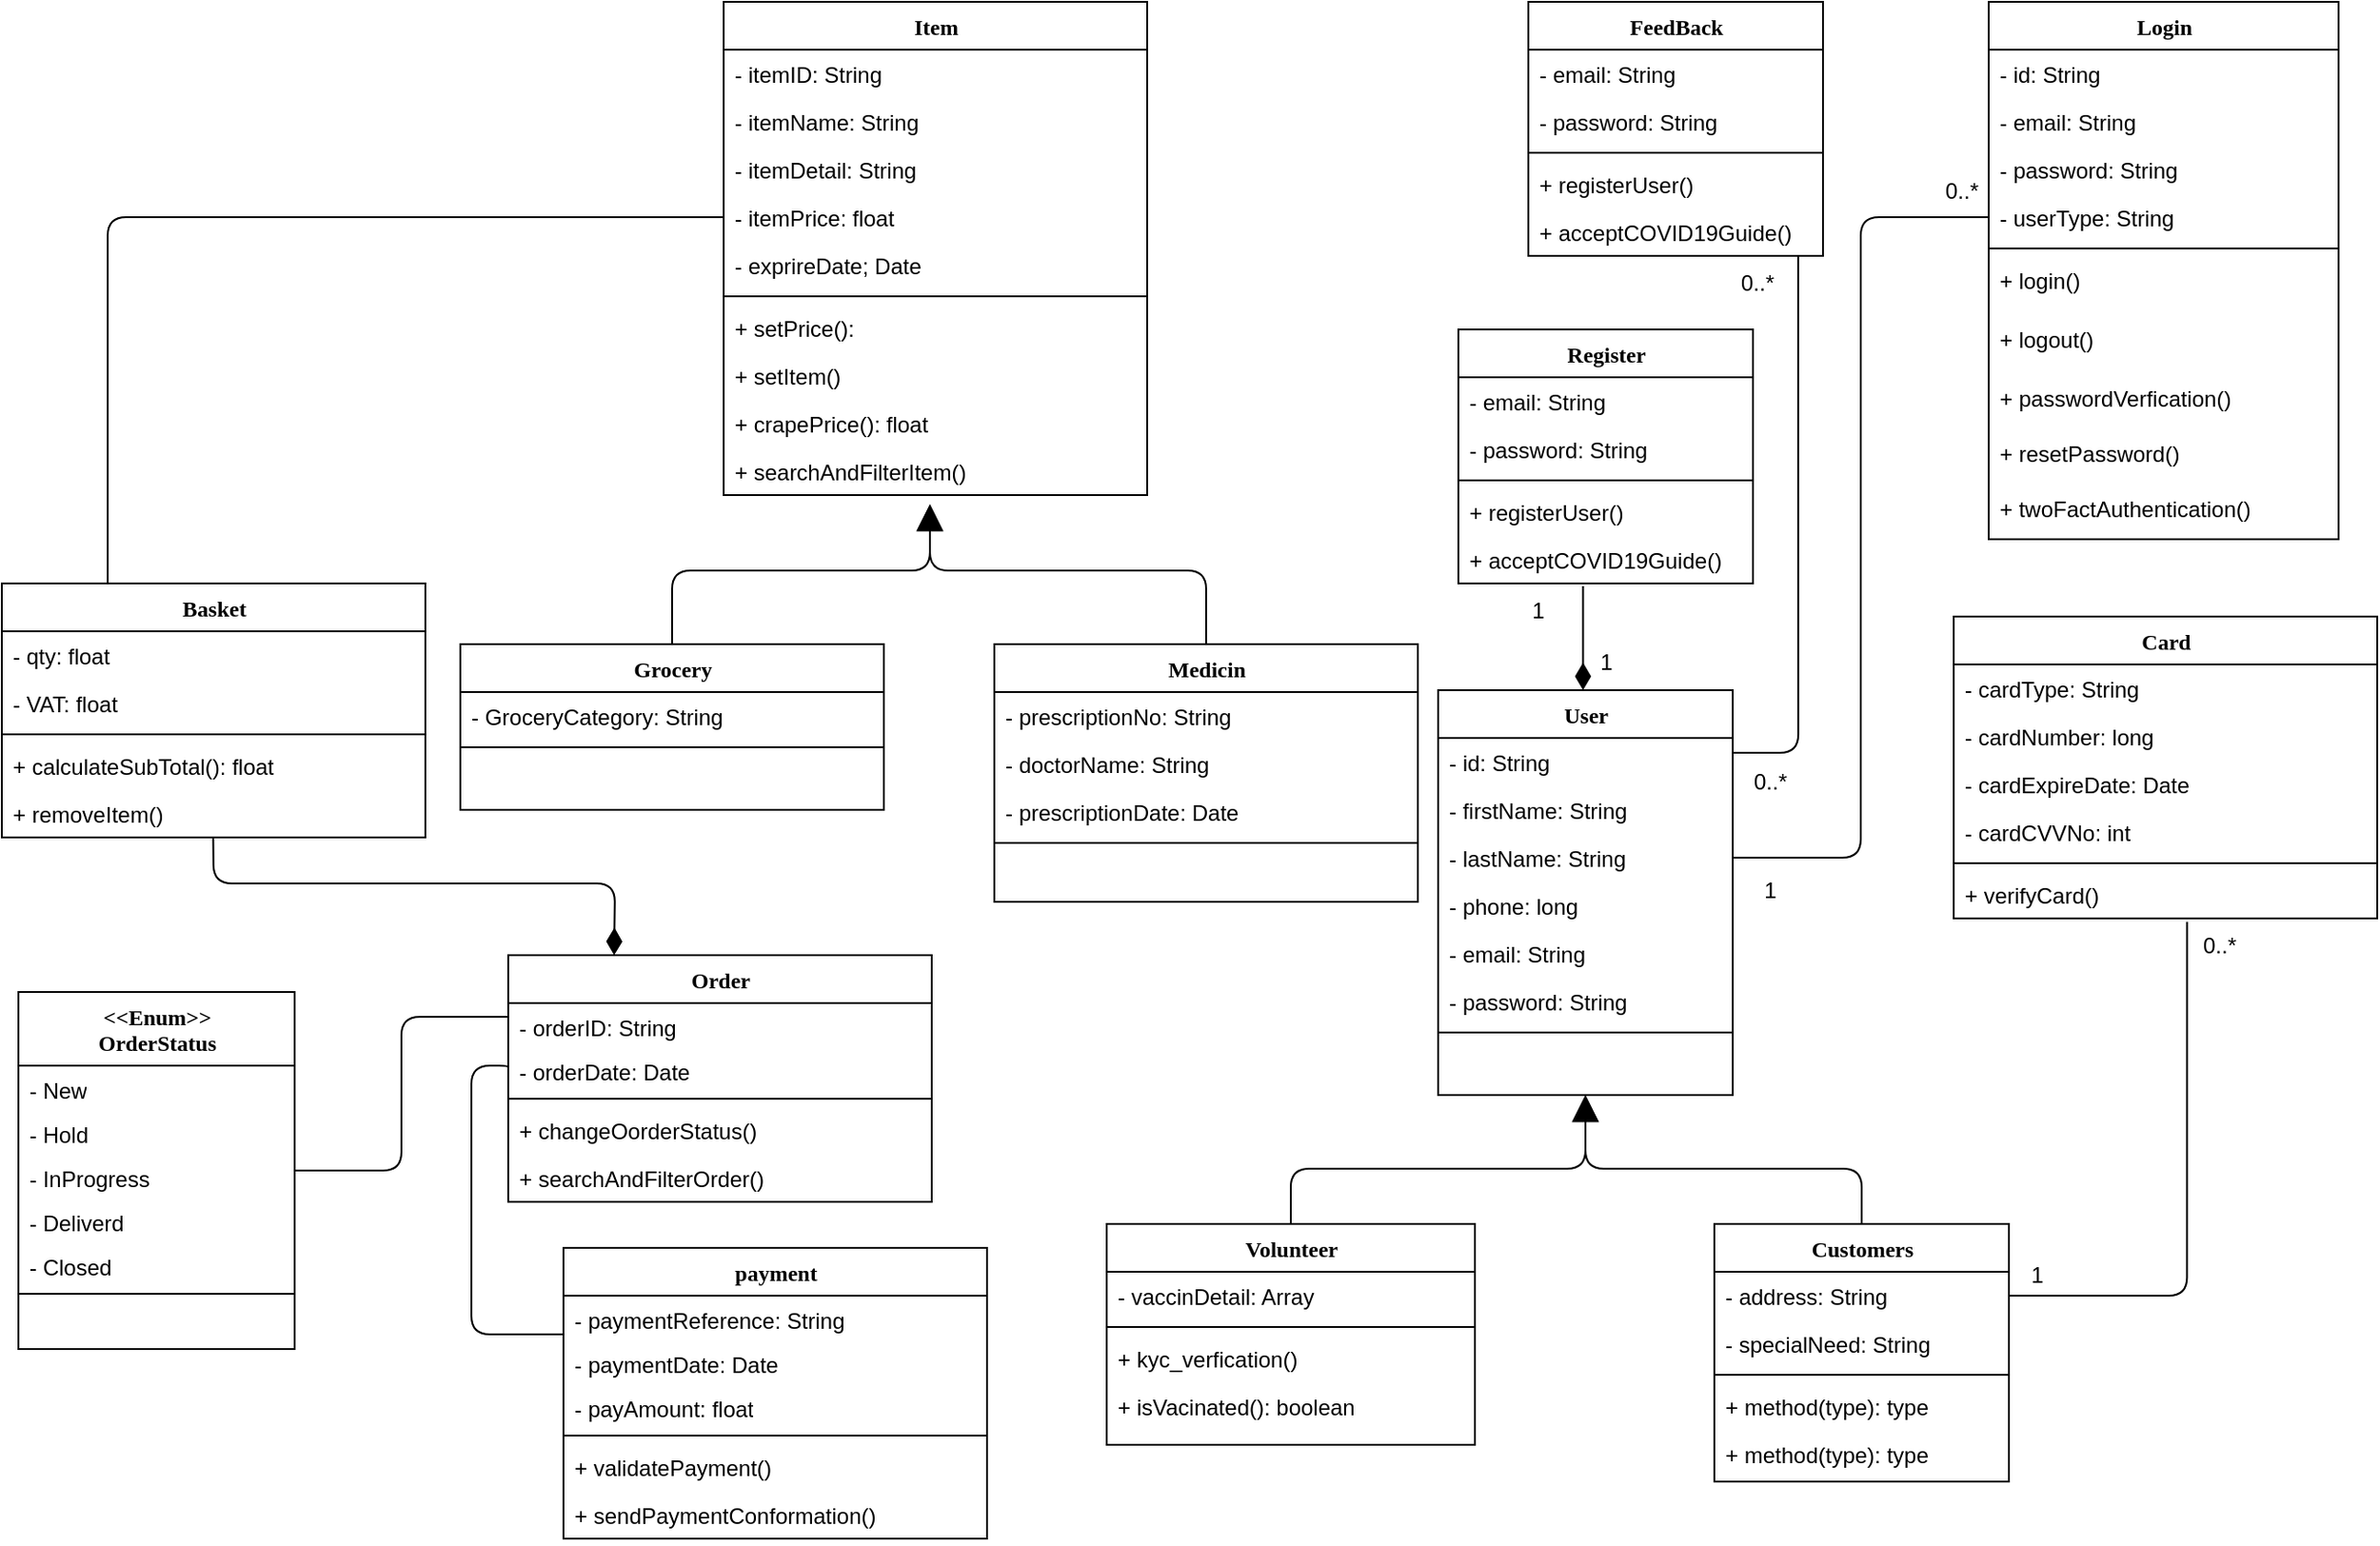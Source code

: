 <mxfile version="24.9.1">
  <diagram name="Page-1" id="9f46799a-70d6-7492-0946-bef42562c5a5">
    <mxGraphModel dx="2678" dy="1065" grid="1" gridSize="10" guides="1" tooltips="1" connect="1" arrows="1" fold="1" page="1" pageScale="1" pageWidth="1100" pageHeight="850" background="none" math="0" shadow="0">
      <root>
        <mxCell id="0" />
        <mxCell id="1" parent="0" />
        <mxCell id="78961159f06e98e8-17" value="User" style="swimlane;html=1;fontStyle=1;align=center;verticalAlign=top;childLayout=stackLayout;horizontal=1;startSize=26;horizontalStack=0;resizeParent=1;resizeLast=0;collapsible=1;marginBottom=0;swimlaneFillColor=#ffffff;rounded=0;shadow=0;comic=0;labelBackgroundColor=none;strokeWidth=1;fillColor=none;fontFamily=Verdana;fontSize=12" parent="1" vertex="1">
          <mxGeometry x="581" y="386" width="160" height="220" as="geometry" />
        </mxCell>
        <mxCell id="78961159f06e98e8-21" value="- id: String" style="text;html=1;strokeColor=none;fillColor=none;align=left;verticalAlign=top;spacingLeft=4;spacingRight=4;whiteSpace=wrap;overflow=hidden;rotatable=0;points=[[0,0.5],[1,0.5]];portConstraint=eastwest;" parent="78961159f06e98e8-17" vertex="1">
          <mxGeometry y="26" width="160" height="26" as="geometry" />
        </mxCell>
        <mxCell id="78961159f06e98e8-23" value="- firstName: String" style="text;html=1;strokeColor=none;fillColor=none;align=left;verticalAlign=top;spacingLeft=4;spacingRight=4;whiteSpace=wrap;overflow=hidden;rotatable=0;points=[[0,0.5],[1,0.5]];portConstraint=eastwest;" parent="78961159f06e98e8-17" vertex="1">
          <mxGeometry y="52" width="160" height="26" as="geometry" />
        </mxCell>
        <mxCell id="gGxyU_GCamSE00vOymww-48" value="- lastName: String" style="text;html=1;strokeColor=none;fillColor=none;align=left;verticalAlign=top;spacingLeft=4;spacingRight=4;whiteSpace=wrap;overflow=hidden;rotatable=0;points=[[0,0.5],[1,0.5]];portConstraint=eastwest;" parent="78961159f06e98e8-17" vertex="1">
          <mxGeometry y="78" width="160" height="26" as="geometry" />
        </mxCell>
        <mxCell id="78961159f06e98e8-25" value="- phone: long" style="text;html=1;strokeColor=none;fillColor=none;align=left;verticalAlign=top;spacingLeft=4;spacingRight=4;whiteSpace=wrap;overflow=hidden;rotatable=0;points=[[0,0.5],[1,0.5]];portConstraint=eastwest;" parent="78961159f06e98e8-17" vertex="1">
          <mxGeometry y="104" width="160" height="26" as="geometry" />
        </mxCell>
        <mxCell id="gGxyU_GCamSE00vOymww-49" value="- email: String" style="text;html=1;strokeColor=none;fillColor=none;align=left;verticalAlign=top;spacingLeft=4;spacingRight=4;whiteSpace=wrap;overflow=hidden;rotatable=0;points=[[0,0.5],[1,0.5]];portConstraint=eastwest;" parent="78961159f06e98e8-17" vertex="1">
          <mxGeometry y="130" width="160" height="26" as="geometry" />
        </mxCell>
        <mxCell id="gGxyU_GCamSE00vOymww-51" value="- password: String" style="text;html=1;strokeColor=none;fillColor=none;align=left;verticalAlign=top;spacingLeft=4;spacingRight=4;whiteSpace=wrap;overflow=hidden;rotatable=0;points=[[0,0.5],[1,0.5]];portConstraint=eastwest;" parent="78961159f06e98e8-17" vertex="1">
          <mxGeometry y="156" width="160" height="26" as="geometry" />
        </mxCell>
        <mxCell id="78961159f06e98e8-19" value="" style="line;html=1;strokeWidth=1;fillColor=none;align=left;verticalAlign=middle;spacingTop=-1;spacingLeft=3;spacingRight=3;rotatable=0;labelPosition=right;points=[];portConstraint=eastwest;" parent="78961159f06e98e8-17" vertex="1">
          <mxGeometry y="182" width="160" height="8" as="geometry" />
        </mxCell>
        <mxCell id="gGxyU_GCamSE00vOymww-30" style="edgeStyle=orthogonalEdgeStyle;rounded=1;orthogonalLoop=1;jettySize=auto;html=1;entryX=0.5;entryY=1;entryDx=0;entryDy=0;endSize=12;startSize=12;endArrow=block;endFill=1;curved=0;" parent="1" source="gGxyU_GCamSE00vOymww-1" target="78961159f06e98e8-17" edge="1">
          <mxGeometry relative="1" as="geometry" />
        </mxCell>
        <mxCell id="gGxyU_GCamSE00vOymww-1" value="Customers" style="swimlane;html=1;fontStyle=1;align=center;verticalAlign=top;childLayout=stackLayout;horizontal=1;startSize=26;horizontalStack=0;resizeParent=1;resizeLast=0;collapsible=1;marginBottom=0;swimlaneFillColor=#ffffff;rounded=0;shadow=0;comic=0;labelBackgroundColor=none;strokeWidth=1;fillColor=none;fontFamily=Verdana;fontSize=12" parent="1" vertex="1">
          <mxGeometry x="731" y="676" width="160" height="140" as="geometry" />
        </mxCell>
        <mxCell id="gGxyU_GCamSE00vOymww-2" value="- address: String" style="text;html=1;strokeColor=none;fillColor=none;align=left;verticalAlign=top;spacingLeft=4;spacingRight=4;whiteSpace=wrap;overflow=hidden;rotatable=0;points=[[0,0.5],[1,0.5]];portConstraint=eastwest;" parent="gGxyU_GCamSE00vOymww-1" vertex="1">
          <mxGeometry y="26" width="160" height="26" as="geometry" />
        </mxCell>
        <mxCell id="gGxyU_GCamSE00vOymww-3" value="- specialNeed: String" style="text;html=1;strokeColor=none;fillColor=none;align=left;verticalAlign=top;spacingLeft=4;spacingRight=4;whiteSpace=wrap;overflow=hidden;rotatable=0;points=[[0,0.5],[1,0.5]];portConstraint=eastwest;" parent="gGxyU_GCamSE00vOymww-1" vertex="1">
          <mxGeometry y="52" width="160" height="26" as="geometry" />
        </mxCell>
        <mxCell id="gGxyU_GCamSE00vOymww-7" value="" style="line;html=1;strokeWidth=1;fillColor=none;align=left;verticalAlign=middle;spacingTop=-1;spacingLeft=3;spacingRight=3;rotatable=0;labelPosition=right;points=[];portConstraint=eastwest;" parent="gGxyU_GCamSE00vOymww-1" vertex="1">
          <mxGeometry y="78" width="160" height="8" as="geometry" />
        </mxCell>
        <mxCell id="gGxyU_GCamSE00vOymww-8" value="+ method(type): type" style="text;html=1;strokeColor=none;fillColor=none;align=left;verticalAlign=top;spacingLeft=4;spacingRight=4;whiteSpace=wrap;overflow=hidden;rotatable=0;points=[[0,0.5],[1,0.5]];portConstraint=eastwest;" parent="gGxyU_GCamSE00vOymww-1" vertex="1">
          <mxGeometry y="86" width="160" height="26" as="geometry" />
        </mxCell>
        <mxCell id="gGxyU_GCamSE00vOymww-9" value="+ method(type): type" style="text;html=1;strokeColor=none;fillColor=none;align=left;verticalAlign=top;spacingLeft=4;spacingRight=4;whiteSpace=wrap;overflow=hidden;rotatable=0;points=[[0,0.5],[1,0.5]];portConstraint=eastwest;" parent="gGxyU_GCamSE00vOymww-1" vertex="1">
          <mxGeometry y="112" width="160" height="26" as="geometry" />
        </mxCell>
        <mxCell id="gGxyU_GCamSE00vOymww-10" value="Login" style="swimlane;html=1;fontStyle=1;align=center;verticalAlign=top;childLayout=stackLayout;horizontal=1;startSize=26;horizontalStack=0;resizeParent=1;resizeLast=0;collapsible=1;marginBottom=0;swimlaneFillColor=#ffffff;rounded=0;shadow=0;comic=0;labelBackgroundColor=none;strokeWidth=1;fillColor=none;fontFamily=Verdana;fontSize=12" parent="1" vertex="1">
          <mxGeometry x="880" y="12" width="190" height="292" as="geometry" />
        </mxCell>
        <mxCell id="gGxyU_GCamSE00vOymww-11" value="- id: String" style="text;html=1;strokeColor=none;fillColor=none;align=left;verticalAlign=top;spacingLeft=4;spacingRight=4;whiteSpace=wrap;overflow=hidden;rotatable=0;points=[[0,0.5],[1,0.5]];portConstraint=eastwest;" parent="gGxyU_GCamSE00vOymww-10" vertex="1">
          <mxGeometry y="26" width="190" height="26" as="geometry" />
        </mxCell>
        <mxCell id="gGxyU_GCamSE00vOymww-12" value="- email: String" style="text;html=1;strokeColor=none;fillColor=none;align=left;verticalAlign=top;spacingLeft=4;spacingRight=4;whiteSpace=wrap;overflow=hidden;rotatable=0;points=[[0,0.5],[1,0.5]];portConstraint=eastwest;" parent="gGxyU_GCamSE00vOymww-10" vertex="1">
          <mxGeometry y="52" width="190" height="26" as="geometry" />
        </mxCell>
        <mxCell id="gGxyU_GCamSE00vOymww-13" value="- password: String" style="text;html=1;strokeColor=none;fillColor=none;align=left;verticalAlign=top;spacingLeft=4;spacingRight=4;whiteSpace=wrap;overflow=hidden;rotatable=0;points=[[0,0.5],[1,0.5]];portConstraint=eastwest;" parent="gGxyU_GCamSE00vOymww-10" vertex="1">
          <mxGeometry y="78" width="190" height="26" as="geometry" />
        </mxCell>
        <mxCell id="gGxyU_GCamSE00vOymww-15" value="- userType: String" style="text;html=1;strokeColor=none;fillColor=none;align=left;verticalAlign=top;spacingLeft=4;spacingRight=4;whiteSpace=wrap;overflow=hidden;rotatable=0;points=[[0,0.5],[1,0.5]];portConstraint=eastwest;" parent="gGxyU_GCamSE00vOymww-10" vertex="1">
          <mxGeometry y="104" width="190" height="26" as="geometry" />
        </mxCell>
        <mxCell id="gGxyU_GCamSE00vOymww-16" value="" style="line;html=1;strokeWidth=1;fillColor=none;align=left;verticalAlign=middle;spacingTop=-1;spacingLeft=3;spacingRight=3;rotatable=0;labelPosition=right;points=[];portConstraint=eastwest;" parent="gGxyU_GCamSE00vOymww-10" vertex="1">
          <mxGeometry y="130" width="190" height="8" as="geometry" />
        </mxCell>
        <mxCell id="gGxyU_GCamSE00vOymww-17" value="+ login()" style="text;html=1;strokeColor=none;fillColor=none;align=left;verticalAlign=top;spacingLeft=4;spacingRight=4;whiteSpace=wrap;overflow=hidden;rotatable=0;points=[[0,0.5],[1,0.5]];portConstraint=eastwest;" parent="gGxyU_GCamSE00vOymww-10" vertex="1">
          <mxGeometry y="138" width="190" height="32" as="geometry" />
        </mxCell>
        <mxCell id="gGxyU_GCamSE00vOymww-137" value="+ logout()" style="text;html=1;strokeColor=none;fillColor=none;align=left;verticalAlign=top;spacingLeft=4;spacingRight=4;whiteSpace=wrap;overflow=hidden;rotatable=0;points=[[0,0.5],[1,0.5]];portConstraint=eastwest;" parent="gGxyU_GCamSE00vOymww-10" vertex="1">
          <mxGeometry y="170" width="190" height="32" as="geometry" />
        </mxCell>
        <mxCell id="gGxyU_GCamSE00vOymww-18" value="+ passwordVerfication()" style="text;html=1;strokeColor=none;fillColor=none;align=left;verticalAlign=top;spacingLeft=4;spacingRight=4;whiteSpace=wrap;overflow=hidden;rotatable=0;points=[[0,0.5],[1,0.5]];portConstraint=eastwest;" parent="gGxyU_GCamSE00vOymww-10" vertex="1">
          <mxGeometry y="202" width="190" height="30" as="geometry" />
        </mxCell>
        <mxCell id="gGxyU_GCamSE00vOymww-28" value="+ resetPassword()" style="text;html=1;strokeColor=none;fillColor=none;align=left;verticalAlign=top;spacingLeft=4;spacingRight=4;whiteSpace=wrap;overflow=hidden;rotatable=0;points=[[0,0.5],[1,0.5]];portConstraint=eastwest;" parent="gGxyU_GCamSE00vOymww-10" vertex="1">
          <mxGeometry y="232" width="190" height="30" as="geometry" />
        </mxCell>
        <mxCell id="gGxyU_GCamSE00vOymww-31" value="+ twoFactAuthentication()" style="text;html=1;strokeColor=none;fillColor=none;align=left;verticalAlign=top;spacingLeft=4;spacingRight=4;whiteSpace=wrap;overflow=hidden;rotatable=0;points=[[0,0.5],[1,0.5]];portConstraint=eastwest;" parent="gGxyU_GCamSE00vOymww-10" vertex="1">
          <mxGeometry y="262" width="190" height="30" as="geometry" />
        </mxCell>
        <mxCell id="gGxyU_GCamSE00vOymww-29" style="edgeStyle=orthogonalEdgeStyle;rounded=1;orthogonalLoop=1;jettySize=auto;html=1;entryX=0.5;entryY=1;entryDx=0;entryDy=0;endSize=12;startSize=12;endArrow=block;endFill=1;curved=0;" parent="1" source="gGxyU_GCamSE00vOymww-19" target="78961159f06e98e8-17" edge="1">
          <mxGeometry relative="1" as="geometry" />
        </mxCell>
        <mxCell id="gGxyU_GCamSE00vOymww-19" value="Volunteer" style="swimlane;html=1;fontStyle=1;align=center;verticalAlign=top;childLayout=stackLayout;horizontal=1;startSize=26;horizontalStack=0;resizeParent=1;resizeLast=0;collapsible=1;marginBottom=0;swimlaneFillColor=#ffffff;rounded=0;shadow=0;comic=0;labelBackgroundColor=none;strokeWidth=1;fillColor=none;fontFamily=Verdana;fontSize=12" parent="1" vertex="1">
          <mxGeometry x="401" y="676" width="200" height="120" as="geometry" />
        </mxCell>
        <mxCell id="gGxyU_GCamSE00vOymww-20" value="- vaccinDetail: Array" style="text;html=1;strokeColor=none;fillColor=none;align=left;verticalAlign=top;spacingLeft=4;spacingRight=4;whiteSpace=wrap;overflow=hidden;rotatable=0;points=[[0,0.5],[1,0.5]];portConstraint=eastwest;" parent="gGxyU_GCamSE00vOymww-19" vertex="1">
          <mxGeometry y="26" width="200" height="26" as="geometry" />
        </mxCell>
        <mxCell id="gGxyU_GCamSE00vOymww-25" value="" style="line;html=1;strokeWidth=1;fillColor=none;align=left;verticalAlign=middle;spacingTop=-1;spacingLeft=3;spacingRight=3;rotatable=0;labelPosition=right;points=[];portConstraint=eastwest;" parent="gGxyU_GCamSE00vOymww-19" vertex="1">
          <mxGeometry y="52" width="200" height="8" as="geometry" />
        </mxCell>
        <mxCell id="gGxyU_GCamSE00vOymww-26" value="+ kyc_verfication()" style="text;html=1;strokeColor=none;fillColor=none;align=left;verticalAlign=top;spacingLeft=4;spacingRight=4;whiteSpace=wrap;overflow=hidden;rotatable=0;points=[[0,0.5],[1,0.5]];portConstraint=eastwest;" parent="gGxyU_GCamSE00vOymww-19" vertex="1">
          <mxGeometry y="60" width="200" height="26" as="geometry" />
        </mxCell>
        <mxCell id="gGxyU_GCamSE00vOymww-27" value="+ isVacinated(): boolean" style="text;html=1;strokeColor=none;fillColor=none;align=left;verticalAlign=top;spacingLeft=4;spacingRight=4;whiteSpace=wrap;overflow=hidden;rotatable=0;points=[[0,0.5],[1,0.5]];portConstraint=eastwest;" parent="gGxyU_GCamSE00vOymww-19" vertex="1">
          <mxGeometry y="86" width="200" height="26" as="geometry" />
        </mxCell>
        <mxCell id="gGxyU_GCamSE00vOymww-33" value="Card" style="swimlane;html=1;fontStyle=1;align=center;verticalAlign=top;childLayout=stackLayout;horizontal=1;startSize=26;horizontalStack=0;resizeParent=1;resizeLast=0;collapsible=1;marginBottom=0;swimlaneFillColor=#ffffff;rounded=0;shadow=0;comic=0;labelBackgroundColor=none;strokeWidth=1;fillColor=none;fontFamily=Verdana;fontSize=12" parent="1" vertex="1">
          <mxGeometry x="861" y="346" width="230" height="164" as="geometry" />
        </mxCell>
        <mxCell id="gGxyU_GCamSE00vOymww-41" value="- cardType: String" style="text;html=1;strokeColor=none;fillColor=none;align=left;verticalAlign=top;spacingLeft=4;spacingRight=4;whiteSpace=wrap;overflow=hidden;rotatable=0;points=[[0,0.5],[1,0.5]];portConstraint=eastwest;" parent="gGxyU_GCamSE00vOymww-33" vertex="1">
          <mxGeometry y="26" width="230" height="26" as="geometry" />
        </mxCell>
        <mxCell id="gGxyU_GCamSE00vOymww-34" value="- cardNumber: long" style="text;html=1;strokeColor=none;fillColor=none;align=left;verticalAlign=top;spacingLeft=4;spacingRight=4;whiteSpace=wrap;overflow=hidden;rotatable=0;points=[[0,0.5],[1,0.5]];portConstraint=eastwest;" parent="gGxyU_GCamSE00vOymww-33" vertex="1">
          <mxGeometry y="52" width="230" height="26" as="geometry" />
        </mxCell>
        <mxCell id="gGxyU_GCamSE00vOymww-35" value="- cardExpireDate: Date" style="text;html=1;strokeColor=none;fillColor=none;align=left;verticalAlign=top;spacingLeft=4;spacingRight=4;whiteSpace=wrap;overflow=hidden;rotatable=0;points=[[0,0.5],[1,0.5]];portConstraint=eastwest;" parent="gGxyU_GCamSE00vOymww-33" vertex="1">
          <mxGeometry y="78" width="230" height="26" as="geometry" />
        </mxCell>
        <mxCell id="gGxyU_GCamSE00vOymww-36" value="- cardCVVNo: int" style="text;html=1;strokeColor=none;fillColor=none;align=left;verticalAlign=top;spacingLeft=4;spacingRight=4;whiteSpace=wrap;overflow=hidden;rotatable=0;points=[[0,0.5],[1,0.5]];portConstraint=eastwest;" parent="gGxyU_GCamSE00vOymww-33" vertex="1">
          <mxGeometry y="104" width="230" height="26" as="geometry" />
        </mxCell>
        <mxCell id="gGxyU_GCamSE00vOymww-38" value="" style="line;html=1;strokeWidth=1;fillColor=none;align=left;verticalAlign=middle;spacingTop=-1;spacingLeft=3;spacingRight=3;rotatable=0;labelPosition=right;points=[];portConstraint=eastwest;" parent="gGxyU_GCamSE00vOymww-33" vertex="1">
          <mxGeometry y="130" width="230" height="8" as="geometry" />
        </mxCell>
        <mxCell id="gGxyU_GCamSE00vOymww-39" value="+ verifyCard()" style="text;html=1;strokeColor=none;fillColor=none;align=left;verticalAlign=top;spacingLeft=4;spacingRight=4;whiteSpace=wrap;overflow=hidden;rotatable=0;points=[[0,0.5],[1,0.5]];portConstraint=eastwest;" parent="gGxyU_GCamSE00vOymww-33" vertex="1">
          <mxGeometry y="138" width="230" height="26" as="geometry" />
        </mxCell>
        <mxCell id="gGxyU_GCamSE00vOymww-52" value="Register" style="swimlane;html=1;fontStyle=1;align=center;verticalAlign=top;childLayout=stackLayout;horizontal=1;startSize=26;horizontalStack=0;resizeParent=1;resizeLast=0;collapsible=1;marginBottom=0;swimlaneFillColor=#ffffff;rounded=0;shadow=0;comic=0;labelBackgroundColor=none;strokeWidth=1;fillColor=none;fontFamily=Verdana;fontSize=12" parent="1" vertex="1">
          <mxGeometry x="592" y="190" width="160" height="138" as="geometry" />
        </mxCell>
        <mxCell id="gGxyU_GCamSE00vOymww-57" value="- email: String" style="text;html=1;strokeColor=none;fillColor=none;align=left;verticalAlign=top;spacingLeft=4;spacingRight=4;whiteSpace=wrap;overflow=hidden;rotatable=0;points=[[0,0.5],[1,0.5]];portConstraint=eastwest;" parent="gGxyU_GCamSE00vOymww-52" vertex="1">
          <mxGeometry y="26" width="160" height="26" as="geometry" />
        </mxCell>
        <mxCell id="gGxyU_GCamSE00vOymww-58" value="- password: String" style="text;html=1;strokeColor=none;fillColor=none;align=left;verticalAlign=top;spacingLeft=4;spacingRight=4;whiteSpace=wrap;overflow=hidden;rotatable=0;points=[[0,0.5],[1,0.5]];portConstraint=eastwest;" parent="gGxyU_GCamSE00vOymww-52" vertex="1">
          <mxGeometry y="52" width="160" height="26" as="geometry" />
        </mxCell>
        <mxCell id="gGxyU_GCamSE00vOymww-59" value="" style="line;html=1;strokeWidth=1;fillColor=none;align=left;verticalAlign=middle;spacingTop=-1;spacingLeft=3;spacingRight=3;rotatable=0;labelPosition=right;points=[];portConstraint=eastwest;" parent="gGxyU_GCamSE00vOymww-52" vertex="1">
          <mxGeometry y="78" width="160" height="8" as="geometry" />
        </mxCell>
        <mxCell id="gGxyU_GCamSE00vOymww-60" value="+ registerUser()" style="text;html=1;strokeColor=none;fillColor=none;align=left;verticalAlign=top;spacingLeft=4;spacingRight=4;whiteSpace=wrap;overflow=hidden;rotatable=0;points=[[0,0.5],[1,0.5]];portConstraint=eastwest;" parent="gGxyU_GCamSE00vOymww-52" vertex="1">
          <mxGeometry y="86" width="160" height="26" as="geometry" />
        </mxCell>
        <mxCell id="gGxyU_GCamSE00vOymww-62" value="+ acceptCOVID19Guide()" style="text;html=1;strokeColor=none;fillColor=none;align=left;verticalAlign=top;spacingLeft=4;spacingRight=4;whiteSpace=wrap;overflow=hidden;rotatable=0;points=[[0,0.5],[1,0.5]];portConstraint=eastwest;" parent="gGxyU_GCamSE00vOymww-52" vertex="1">
          <mxGeometry y="112" width="160" height="26" as="geometry" />
        </mxCell>
        <mxCell id="gGxyU_GCamSE00vOymww-63" style="edgeStyle=orthogonalEdgeStyle;rounded=1;orthogonalLoop=1;jettySize=auto;html=1;entryX=0.551;entryY=1.071;entryDx=0;entryDy=0;entryPerimeter=0;endArrow=none;endFill=0;startSize=12;endSize=12;startArrow=none;startFill=0;curved=0;" parent="1" source="gGxyU_GCamSE00vOymww-2" target="gGxyU_GCamSE00vOymww-39" edge="1">
          <mxGeometry relative="1" as="geometry">
            <Array as="points">
              <mxPoint x="988" y="715" />
            </Array>
          </mxGeometry>
        </mxCell>
        <mxCell id="gGxyU_GCamSE00vOymww-64" value="Item" style="swimlane;html=1;fontStyle=1;align=center;verticalAlign=top;childLayout=stackLayout;horizontal=1;startSize=26;horizontalStack=0;resizeParent=1;resizeLast=0;collapsible=1;marginBottom=0;swimlaneFillColor=#ffffff;rounded=0;shadow=0;comic=0;labelBackgroundColor=none;strokeWidth=1;fillColor=none;fontFamily=Verdana;fontSize=12" parent="1" vertex="1">
          <mxGeometry x="193" y="12" width="230" height="268" as="geometry" />
        </mxCell>
        <mxCell id="gGxyU_GCamSE00vOymww-65" value="- itemID: String" style="text;html=1;strokeColor=none;fillColor=none;align=left;verticalAlign=top;spacingLeft=4;spacingRight=4;whiteSpace=wrap;overflow=hidden;rotatable=0;points=[[0,0.5],[1,0.5]];portConstraint=eastwest;" parent="gGxyU_GCamSE00vOymww-64" vertex="1">
          <mxGeometry y="26" width="230" height="26" as="geometry" />
        </mxCell>
        <mxCell id="gGxyU_GCamSE00vOymww-66" value="- itemName: String" style="text;html=1;strokeColor=none;fillColor=none;align=left;verticalAlign=top;spacingLeft=4;spacingRight=4;whiteSpace=wrap;overflow=hidden;rotatable=0;points=[[0,0.5],[1,0.5]];portConstraint=eastwest;" parent="gGxyU_GCamSE00vOymww-64" vertex="1">
          <mxGeometry y="52" width="230" height="26" as="geometry" />
        </mxCell>
        <mxCell id="gGxyU_GCamSE00vOymww-114" value="- itemDetail: String" style="text;html=1;strokeColor=none;fillColor=none;align=left;verticalAlign=top;spacingLeft=4;spacingRight=4;whiteSpace=wrap;overflow=hidden;rotatable=0;points=[[0,0.5],[1,0.5]];portConstraint=eastwest;" parent="gGxyU_GCamSE00vOymww-64" vertex="1">
          <mxGeometry y="78" width="230" height="26" as="geometry" />
        </mxCell>
        <mxCell id="gGxyU_GCamSE00vOymww-67" value="- itemPrice: float" style="text;html=1;strokeColor=none;fillColor=none;align=left;verticalAlign=top;spacingLeft=4;spacingRight=4;whiteSpace=wrap;overflow=hidden;rotatable=0;points=[[0,0.5],[1,0.5]];portConstraint=eastwest;" parent="gGxyU_GCamSE00vOymww-64" vertex="1">
          <mxGeometry y="104" width="230" height="26" as="geometry" />
        </mxCell>
        <mxCell id="gGxyU_GCamSE00vOymww-77" value="- exprireDate; Date" style="text;html=1;strokeColor=none;fillColor=none;align=left;verticalAlign=top;spacingLeft=4;spacingRight=4;whiteSpace=wrap;overflow=hidden;rotatable=0;points=[[0,0.5],[1,0.5]];portConstraint=eastwest;" parent="gGxyU_GCamSE00vOymww-64" vertex="1">
          <mxGeometry y="130" width="230" height="26" as="geometry" />
        </mxCell>
        <mxCell id="gGxyU_GCamSE00vOymww-69" value="" style="line;html=1;strokeWidth=1;fillColor=none;align=left;verticalAlign=middle;spacingTop=-1;spacingLeft=3;spacingRight=3;rotatable=0;labelPosition=right;points=[];portConstraint=eastwest;" parent="gGxyU_GCamSE00vOymww-64" vertex="1">
          <mxGeometry y="156" width="230" height="8" as="geometry" />
        </mxCell>
        <mxCell id="gGxyU_GCamSE00vOymww-70" value="+ setPrice():" style="text;html=1;strokeColor=none;fillColor=none;align=left;verticalAlign=top;spacingLeft=4;spacingRight=4;whiteSpace=wrap;overflow=hidden;rotatable=0;points=[[0,0.5],[1,0.5]];portConstraint=eastwest;" parent="gGxyU_GCamSE00vOymww-64" vertex="1">
          <mxGeometry y="164" width="230" height="26" as="geometry" />
        </mxCell>
        <mxCell id="gGxyU_GCamSE00vOymww-150" value="+ setItem()" style="text;html=1;strokeColor=none;fillColor=none;align=left;verticalAlign=top;spacingLeft=4;spacingRight=4;whiteSpace=wrap;overflow=hidden;rotatable=0;points=[[0,0.5],[1,0.5]];portConstraint=eastwest;" parent="gGxyU_GCamSE00vOymww-64" vertex="1">
          <mxGeometry y="190" width="230" height="26" as="geometry" />
        </mxCell>
        <mxCell id="gGxyU_GCamSE00vOymww-113" value="+ crapePrice(): float&amp;nbsp;" style="text;html=1;strokeColor=none;fillColor=none;align=left;verticalAlign=top;spacingLeft=4;spacingRight=4;whiteSpace=wrap;overflow=hidden;rotatable=0;points=[[0,0.5],[1,0.5]];portConstraint=eastwest;" parent="gGxyU_GCamSE00vOymww-64" vertex="1">
          <mxGeometry y="216" width="230" height="26" as="geometry" />
        </mxCell>
        <mxCell id="gGxyU_GCamSE00vOymww-169" value="+ searchAndFilterItem()" style="text;html=1;strokeColor=none;fillColor=none;align=left;verticalAlign=top;spacingLeft=4;spacingRight=4;whiteSpace=wrap;overflow=hidden;rotatable=0;points=[[0,0.5],[1,0.5]];portConstraint=eastwest;" parent="gGxyU_GCamSE00vOymww-64" vertex="1">
          <mxGeometry y="242" width="230" height="26" as="geometry" />
        </mxCell>
        <mxCell id="gGxyU_GCamSE00vOymww-86" style="edgeStyle=orthogonalEdgeStyle;rounded=1;orthogonalLoop=1;jettySize=auto;html=1;entryX=0.5;entryY=1;entryDx=0;entryDy=0;endSize=12;startSize=12;endArrow=block;endFill=1;curved=0;" parent="1" source="gGxyU_GCamSE00vOymww-71" edge="1">
          <mxGeometry relative="1" as="geometry">
            <mxPoint x="305" y="285" as="targetPoint" />
            <Array as="points">
              <mxPoint x="455" y="321" />
              <mxPoint x="305" y="321" />
            </Array>
          </mxGeometry>
        </mxCell>
        <mxCell id="gGxyU_GCamSE00vOymww-71" value="Medicin" style="swimlane;html=1;fontStyle=1;align=center;verticalAlign=top;childLayout=stackLayout;horizontal=1;startSize=26;horizontalStack=0;resizeParent=1;resizeLast=0;collapsible=1;marginBottom=0;swimlaneFillColor=#ffffff;rounded=0;shadow=0;comic=0;labelBackgroundColor=none;strokeWidth=1;fillColor=none;fontFamily=Verdana;fontSize=12" parent="1" vertex="1">
          <mxGeometry x="340" y="361" width="230" height="140" as="geometry" />
        </mxCell>
        <mxCell id="gGxyU_GCamSE00vOymww-72" value="- prescriptionNo: String" style="text;html=1;strokeColor=none;fillColor=none;align=left;verticalAlign=top;spacingLeft=4;spacingRight=4;whiteSpace=wrap;overflow=hidden;rotatable=0;points=[[0,0.5],[1,0.5]];portConstraint=eastwest;" parent="gGxyU_GCamSE00vOymww-71" vertex="1">
          <mxGeometry y="26" width="230" height="26" as="geometry" />
        </mxCell>
        <mxCell id="gGxyU_GCamSE00vOymww-73" value="- doctorName: String&amp;nbsp;" style="text;html=1;strokeColor=none;fillColor=none;align=left;verticalAlign=top;spacingLeft=4;spacingRight=4;whiteSpace=wrap;overflow=hidden;rotatable=0;points=[[0,0.5],[1,0.5]];portConstraint=eastwest;" parent="gGxyU_GCamSE00vOymww-71" vertex="1">
          <mxGeometry y="52" width="230" height="26" as="geometry" />
        </mxCell>
        <mxCell id="gGxyU_GCamSE00vOymww-74" value="- prescriptionDate: Date" style="text;html=1;strokeColor=none;fillColor=none;align=left;verticalAlign=top;spacingLeft=4;spacingRight=4;whiteSpace=wrap;overflow=hidden;rotatable=0;points=[[0,0.5],[1,0.5]];portConstraint=eastwest;" parent="gGxyU_GCamSE00vOymww-71" vertex="1">
          <mxGeometry y="78" width="230" height="26" as="geometry" />
        </mxCell>
        <mxCell id="gGxyU_GCamSE00vOymww-75" value="" style="line;html=1;strokeWidth=1;fillColor=none;align=left;verticalAlign=middle;spacingTop=-1;spacingLeft=3;spacingRight=3;rotatable=0;labelPosition=right;points=[];portConstraint=eastwest;" parent="gGxyU_GCamSE00vOymww-71" vertex="1">
          <mxGeometry y="104" width="230" height="8" as="geometry" />
        </mxCell>
        <mxCell id="gGxyU_GCamSE00vOymww-76" value="&amp;nbsp;" style="text;html=1;strokeColor=none;fillColor=none;align=left;verticalAlign=top;spacingLeft=4;spacingRight=4;whiteSpace=wrap;overflow=hidden;rotatable=0;points=[[0,0.5],[1,0.5]];portConstraint=eastwest;" parent="gGxyU_GCamSE00vOymww-71" vertex="1">
          <mxGeometry y="112" width="230" height="26" as="geometry" />
        </mxCell>
        <mxCell id="gGxyU_GCamSE00vOymww-78" value="Grocery" style="swimlane;html=1;fontStyle=1;align=center;verticalAlign=top;childLayout=stackLayout;horizontal=1;startSize=26;horizontalStack=0;resizeParent=1;resizeLast=0;collapsible=1;marginBottom=0;swimlaneFillColor=#ffffff;rounded=0;shadow=0;comic=0;labelBackgroundColor=none;strokeWidth=1;fillColor=none;fontFamily=Verdana;fontSize=12" parent="1" vertex="1">
          <mxGeometry x="50" y="361" width="230" height="90" as="geometry" />
        </mxCell>
        <mxCell id="gGxyU_GCamSE00vOymww-79" value="- GroceryCategory: String" style="text;html=1;strokeColor=none;fillColor=none;align=left;verticalAlign=top;spacingLeft=4;spacingRight=4;whiteSpace=wrap;overflow=hidden;rotatable=0;points=[[0,0.5],[1,0.5]];portConstraint=eastwest;" parent="gGxyU_GCamSE00vOymww-78" vertex="1">
          <mxGeometry y="26" width="230" height="26" as="geometry" />
        </mxCell>
        <mxCell id="gGxyU_GCamSE00vOymww-83" value="" style="line;html=1;strokeWidth=1;fillColor=none;align=left;verticalAlign=middle;spacingTop=-1;spacingLeft=3;spacingRight=3;rotatable=0;labelPosition=right;points=[];portConstraint=eastwest;" parent="gGxyU_GCamSE00vOymww-78" vertex="1">
          <mxGeometry y="52" width="230" height="8" as="geometry" />
        </mxCell>
        <mxCell id="gGxyU_GCamSE00vOymww-84" value="&amp;nbsp;" style="text;html=1;strokeColor=none;fillColor=none;align=left;verticalAlign=top;spacingLeft=4;spacingRight=4;whiteSpace=wrap;overflow=hidden;rotatable=0;points=[[0,0.5],[1,0.5]];portConstraint=eastwest;" parent="gGxyU_GCamSE00vOymww-78" vertex="1">
          <mxGeometry y="60" width="230" height="26" as="geometry" />
        </mxCell>
        <mxCell id="gGxyU_GCamSE00vOymww-85" style="edgeStyle=orthogonalEdgeStyle;rounded=1;orthogonalLoop=1;jettySize=auto;html=1;entryX=0.5;entryY=1;entryDx=0;entryDy=0;endSize=12;startSize=12;endArrow=block;endFill=1;curved=0;" parent="1" source="gGxyU_GCamSE00vOymww-78" edge="1">
          <mxGeometry relative="1" as="geometry">
            <mxPoint x="305" y="285" as="targetPoint" />
            <Array as="points">
              <mxPoint x="165" y="321" />
              <mxPoint x="305" y="321" />
            </Array>
          </mxGeometry>
        </mxCell>
        <mxCell id="gGxyU_GCamSE00vOymww-87" value="Basket" style="swimlane;html=1;fontStyle=1;align=center;verticalAlign=top;childLayout=stackLayout;horizontal=1;startSize=26;horizontalStack=0;resizeParent=1;resizeLast=0;collapsible=1;marginBottom=0;swimlaneFillColor=#ffffff;rounded=0;shadow=0;comic=0;labelBackgroundColor=none;strokeWidth=1;fillColor=none;fontFamily=Verdana;fontSize=12" parent="1" vertex="1">
          <mxGeometry x="-199" y="328" width="230" height="138" as="geometry" />
        </mxCell>
        <mxCell id="gGxyU_GCamSE00vOymww-90" value="- qty: float" style="text;html=1;strokeColor=none;fillColor=none;align=left;verticalAlign=top;spacingLeft=4;spacingRight=4;whiteSpace=wrap;overflow=hidden;rotatable=0;points=[[0,0.5],[1,0.5]];portConstraint=eastwest;" parent="gGxyU_GCamSE00vOymww-87" vertex="1">
          <mxGeometry y="26" width="230" height="26" as="geometry" />
        </mxCell>
        <mxCell id="gGxyU_GCamSE00vOymww-91" value="- VAT: float" style="text;html=1;strokeColor=none;fillColor=none;align=left;verticalAlign=top;spacingLeft=4;spacingRight=4;whiteSpace=wrap;overflow=hidden;rotatable=0;points=[[0,0.5],[1,0.5]];portConstraint=eastwest;" parent="gGxyU_GCamSE00vOymww-87" vertex="1">
          <mxGeometry y="52" width="230" height="26" as="geometry" />
        </mxCell>
        <mxCell id="gGxyU_GCamSE00vOymww-92" value="" style="line;html=1;strokeWidth=1;fillColor=none;align=left;verticalAlign=middle;spacingTop=-1;spacingLeft=3;spacingRight=3;rotatable=0;labelPosition=right;points=[];portConstraint=eastwest;" parent="gGxyU_GCamSE00vOymww-87" vertex="1">
          <mxGeometry y="78" width="230" height="8" as="geometry" />
        </mxCell>
        <mxCell id="gGxyU_GCamSE00vOymww-93" value="+ calculateSubTotal(): float" style="text;html=1;strokeColor=none;fillColor=none;align=left;verticalAlign=top;spacingLeft=4;spacingRight=4;whiteSpace=wrap;overflow=hidden;rotatable=0;points=[[0,0.5],[1,0.5]];portConstraint=eastwest;" parent="gGxyU_GCamSE00vOymww-87" vertex="1">
          <mxGeometry y="86" width="230" height="26" as="geometry" />
        </mxCell>
        <mxCell id="gGxyU_GCamSE00vOymww-167" value="+ removeItem()" style="text;html=1;strokeColor=none;fillColor=none;align=left;verticalAlign=top;spacingLeft=4;spacingRight=4;whiteSpace=wrap;overflow=hidden;rotatable=0;points=[[0,0.5],[1,0.5]];portConstraint=eastwest;" parent="gGxyU_GCamSE00vOymww-87" vertex="1">
          <mxGeometry y="112" width="230" height="26" as="geometry" />
        </mxCell>
        <mxCell id="gGxyU_GCamSE00vOymww-95" value="Order" style="swimlane;html=1;fontStyle=1;align=center;verticalAlign=top;childLayout=stackLayout;horizontal=1;startSize=26;horizontalStack=0;resizeParent=1;resizeLast=0;collapsible=1;marginBottom=0;swimlaneFillColor=#ffffff;rounded=0;shadow=0;comic=0;labelBackgroundColor=none;strokeWidth=1;fillColor=none;fontFamily=Verdana;fontSize=12" parent="1" vertex="1">
          <mxGeometry x="76" y="530" width="230" height="134" as="geometry" />
        </mxCell>
        <mxCell id="gGxyU_GCamSE00vOymww-156" value="- orderID: String" style="text;html=1;strokeColor=none;fillColor=none;align=left;verticalAlign=top;spacingLeft=4;spacingRight=4;whiteSpace=wrap;overflow=hidden;rotatable=0;points=[[0,0.5],[1,0.5]];portConstraint=eastwest;" parent="gGxyU_GCamSE00vOymww-95" vertex="1">
          <mxGeometry y="26" width="230" height="24" as="geometry" />
        </mxCell>
        <mxCell id="gGxyU_GCamSE00vOymww-96" value="- orderDate: Date" style="text;html=1;strokeColor=none;fillColor=none;align=left;verticalAlign=top;spacingLeft=4;spacingRight=4;whiteSpace=wrap;overflow=hidden;rotatable=0;points=[[0,0.5],[1,0.5]];portConstraint=eastwest;" parent="gGxyU_GCamSE00vOymww-95" vertex="1">
          <mxGeometry y="50" width="230" height="24" as="geometry" />
        </mxCell>
        <mxCell id="gGxyU_GCamSE00vOymww-99" value="" style="line;html=1;strokeWidth=1;fillColor=none;align=left;verticalAlign=middle;spacingTop=-1;spacingLeft=3;spacingRight=3;rotatable=0;labelPosition=right;points=[];portConstraint=eastwest;" parent="gGxyU_GCamSE00vOymww-95" vertex="1">
          <mxGeometry y="74" width="230" height="8" as="geometry" />
        </mxCell>
        <mxCell id="gGxyU_GCamSE00vOymww-100" value="+ changeOorderStatus()" style="text;html=1;strokeColor=none;fillColor=none;align=left;verticalAlign=top;spacingLeft=4;spacingRight=4;whiteSpace=wrap;overflow=hidden;rotatable=0;points=[[0,0.5],[1,0.5]];portConstraint=eastwest;" parent="gGxyU_GCamSE00vOymww-95" vertex="1">
          <mxGeometry y="82" width="230" height="26" as="geometry" />
        </mxCell>
        <mxCell id="gGxyU_GCamSE00vOymww-168" value="+ searchAndFilterOrder()" style="text;html=1;strokeColor=none;fillColor=none;align=left;verticalAlign=top;spacingLeft=4;spacingRight=4;whiteSpace=wrap;overflow=hidden;rotatable=0;points=[[0,0.5],[1,0.5]];portConstraint=eastwest;" parent="gGxyU_GCamSE00vOymww-95" vertex="1">
          <mxGeometry y="108" width="230" height="26" as="geometry" />
        </mxCell>
        <mxCell id="gGxyU_GCamSE00vOymww-101" style="rounded=1;orthogonalLoop=1;jettySize=auto;html=1;entryX=0.25;entryY=0;entryDx=0;entryDy=0;endArrow=diamondThin;endFill=1;endSize=12;startSize=12;exitX=0.499;exitY=1.004;exitDx=0;exitDy=0;exitPerimeter=0;curved=0;" parent="1" source="gGxyU_GCamSE00vOymww-167" target="gGxyU_GCamSE00vOymww-95" edge="1">
          <mxGeometry relative="1" as="geometry">
            <mxPoint x="-84" y="470" as="sourcePoint" />
            <mxPoint x="133.5" y="505" as="targetPoint" />
            <Array as="points">
              <mxPoint x="-84" y="491" />
              <mxPoint x="134" y="491" />
            </Array>
          </mxGeometry>
        </mxCell>
        <mxCell id="gGxyU_GCamSE00vOymww-164" style="edgeStyle=orthogonalEdgeStyle;rounded=1;orthogonalLoop=1;jettySize=auto;html=1;entryX=0;entryY=0.25;entryDx=0;entryDy=0;endArrow=none;endFill=0;curved=0;" parent="1" source="gGxyU_GCamSE00vOymww-103" target="gGxyU_GCamSE00vOymww-95" edge="1">
          <mxGeometry relative="1" as="geometry" />
        </mxCell>
        <mxCell id="gGxyU_GCamSE00vOymww-103" value="&amp;lt;&amp;lt;Enum&amp;gt;&amp;gt;&lt;div&gt;OrderStatus&lt;/div&gt;" style="swimlane;html=1;fontStyle=1;align=center;verticalAlign=top;childLayout=stackLayout;horizontal=1;startSize=40;horizontalStack=0;resizeParent=1;resizeLast=0;collapsible=1;marginBottom=0;swimlaneFillColor=#ffffff;rounded=0;shadow=0;comic=0;labelBackgroundColor=none;strokeWidth=1;fillColor=none;fontFamily=Verdana;fontSize=12" parent="1" vertex="1">
          <mxGeometry x="-190" y="550" width="150" height="194" as="geometry" />
        </mxCell>
        <mxCell id="gGxyU_GCamSE00vOymww-104" value="- New" style="text;html=1;strokeColor=none;fillColor=none;align=left;verticalAlign=top;spacingLeft=4;spacingRight=4;whiteSpace=wrap;overflow=hidden;rotatable=0;points=[[0,0.5],[1,0.5]];portConstraint=eastwest;" parent="gGxyU_GCamSE00vOymww-103" vertex="1">
          <mxGeometry y="40" width="150" height="24" as="geometry" />
        </mxCell>
        <mxCell id="gGxyU_GCamSE00vOymww-107" value="- Hold" style="text;html=1;strokeColor=none;fillColor=none;align=left;verticalAlign=top;spacingLeft=4;spacingRight=4;whiteSpace=wrap;overflow=hidden;rotatable=0;points=[[0,0.5],[1,0.5]];portConstraint=eastwest;" parent="gGxyU_GCamSE00vOymww-103" vertex="1">
          <mxGeometry y="64" width="150" height="24" as="geometry" />
        </mxCell>
        <mxCell id="gGxyU_GCamSE00vOymww-109" value="- InProgress" style="text;html=1;strokeColor=none;fillColor=none;align=left;verticalAlign=top;spacingLeft=4;spacingRight=4;whiteSpace=wrap;overflow=hidden;rotatable=0;points=[[0,0.5],[1,0.5]];portConstraint=eastwest;" parent="gGxyU_GCamSE00vOymww-103" vertex="1">
          <mxGeometry y="88" width="150" height="24" as="geometry" />
        </mxCell>
        <mxCell id="gGxyU_GCamSE00vOymww-108" value="- Deliverd" style="text;html=1;strokeColor=none;fillColor=none;align=left;verticalAlign=top;spacingLeft=4;spacingRight=4;whiteSpace=wrap;overflow=hidden;rotatable=0;points=[[0,0.5],[1,0.5]];portConstraint=eastwest;" parent="gGxyU_GCamSE00vOymww-103" vertex="1">
          <mxGeometry y="112" width="150" height="24" as="geometry" />
        </mxCell>
        <mxCell id="gGxyU_GCamSE00vOymww-110" value="- Closed" style="text;html=1;strokeColor=none;fillColor=none;align=left;verticalAlign=top;spacingLeft=4;spacingRight=4;whiteSpace=wrap;overflow=hidden;rotatable=0;points=[[0,0.5],[1,0.5]];portConstraint=eastwest;" parent="gGxyU_GCamSE00vOymww-103" vertex="1">
          <mxGeometry y="136" width="150" height="24" as="geometry" />
        </mxCell>
        <mxCell id="gGxyU_GCamSE00vOymww-105" value="" style="line;html=1;strokeWidth=1;fillColor=none;align=left;verticalAlign=middle;spacingTop=-1;spacingLeft=3;spacingRight=3;rotatable=0;labelPosition=right;points=[];portConstraint=eastwest;" parent="gGxyU_GCamSE00vOymww-103" vertex="1">
          <mxGeometry y="160" width="150" height="8" as="geometry" />
        </mxCell>
        <mxCell id="gGxyU_GCamSE00vOymww-106" value="&amp;nbsp;" style="text;html=1;strokeColor=none;fillColor=none;align=left;verticalAlign=top;spacingLeft=4;spacingRight=4;whiteSpace=wrap;overflow=hidden;rotatable=0;points=[[0,0.5],[1,0.5]];portConstraint=eastwest;" parent="gGxyU_GCamSE00vOymww-103" vertex="1">
          <mxGeometry y="168" width="150" height="26" as="geometry" />
        </mxCell>
        <mxCell id="gGxyU_GCamSE00vOymww-120" style="edgeStyle=orthogonalEdgeStyle;rounded=1;orthogonalLoop=1;jettySize=auto;html=1;entryX=0;entryY=0.5;entryDx=0;entryDy=0;endArrow=none;endFill=0;curved=0;" parent="1" source="gGxyU_GCamSE00vOymww-116" target="gGxyU_GCamSE00vOymww-96" edge="1">
          <mxGeometry relative="1" as="geometry">
            <Array as="points">
              <mxPoint x="56" y="736" />
              <mxPoint x="56" y="590" />
              <mxPoint x="76" y="590" />
            </Array>
          </mxGeometry>
        </mxCell>
        <mxCell id="gGxyU_GCamSE00vOymww-116" value="payment" style="swimlane;html=1;fontStyle=1;align=center;verticalAlign=top;childLayout=stackLayout;horizontal=1;startSize=26;horizontalStack=0;resizeParent=1;resizeLast=0;collapsible=1;marginBottom=0;swimlaneFillColor=#ffffff;rounded=0;shadow=0;comic=0;labelBackgroundColor=none;strokeWidth=1;fillColor=none;fontFamily=Verdana;fontSize=12" parent="1" vertex="1">
          <mxGeometry x="106" y="689" width="230" height="158" as="geometry" />
        </mxCell>
        <mxCell id="gGxyU_GCamSE00vOymww-121" value="- paymentReference: String" style="text;html=1;strokeColor=none;fillColor=none;align=left;verticalAlign=top;spacingLeft=4;spacingRight=4;whiteSpace=wrap;overflow=hidden;rotatable=0;points=[[0,0.5],[1,0.5]];portConstraint=eastwest;" parent="gGxyU_GCamSE00vOymww-116" vertex="1">
          <mxGeometry y="26" width="230" height="24" as="geometry" />
        </mxCell>
        <mxCell id="gGxyU_GCamSE00vOymww-117" value="- paymentDate: Date" style="text;html=1;strokeColor=none;fillColor=none;align=left;verticalAlign=top;spacingLeft=4;spacingRight=4;whiteSpace=wrap;overflow=hidden;rotatable=0;points=[[0,0.5],[1,0.5]];portConstraint=eastwest;" parent="gGxyU_GCamSE00vOymww-116" vertex="1">
          <mxGeometry y="50" width="230" height="24" as="geometry" />
        </mxCell>
        <mxCell id="gGxyU_GCamSE00vOymww-122" value="- payAmount: float" style="text;html=1;strokeColor=none;fillColor=none;align=left;verticalAlign=top;spacingLeft=4;spacingRight=4;whiteSpace=wrap;overflow=hidden;rotatable=0;points=[[0,0.5],[1,0.5]];portConstraint=eastwest;" parent="gGxyU_GCamSE00vOymww-116" vertex="1">
          <mxGeometry y="74" width="230" height="24" as="geometry" />
        </mxCell>
        <mxCell id="gGxyU_GCamSE00vOymww-118" value="" style="line;html=1;strokeWidth=1;fillColor=none;align=left;verticalAlign=middle;spacingTop=-1;spacingLeft=3;spacingRight=3;rotatable=0;labelPosition=right;points=[];portConstraint=eastwest;" parent="gGxyU_GCamSE00vOymww-116" vertex="1">
          <mxGeometry y="98" width="230" height="8" as="geometry" />
        </mxCell>
        <mxCell id="gGxyU_GCamSE00vOymww-119" value="+ validatePayment()" style="text;html=1;strokeColor=none;fillColor=none;align=left;verticalAlign=top;spacingLeft=4;spacingRight=4;whiteSpace=wrap;overflow=hidden;rotatable=0;points=[[0,0.5],[1,0.5]];portConstraint=eastwest;" parent="gGxyU_GCamSE00vOymww-116" vertex="1">
          <mxGeometry y="106" width="230" height="26" as="geometry" />
        </mxCell>
        <mxCell id="gGxyU_GCamSE00vOymww-165" value="+ sendPaymentConformation()" style="text;html=1;strokeColor=none;fillColor=none;align=left;verticalAlign=top;spacingLeft=4;spacingRight=4;whiteSpace=wrap;overflow=hidden;rotatable=0;points=[[0,0.5],[1,0.5]];portConstraint=eastwest;" parent="gGxyU_GCamSE00vOymww-116" vertex="1">
          <mxGeometry y="132" width="230" height="26" as="geometry" />
        </mxCell>
        <mxCell id="gGxyU_GCamSE00vOymww-140" value="FeedBack" style="swimlane;html=1;fontStyle=1;align=center;verticalAlign=top;childLayout=stackLayout;horizontal=1;startSize=26;horizontalStack=0;resizeParent=1;resizeLast=0;collapsible=1;marginBottom=0;swimlaneFillColor=#ffffff;rounded=0;shadow=0;comic=0;labelBackgroundColor=none;strokeWidth=1;fillColor=none;fontFamily=Verdana;fontSize=12" parent="1" vertex="1">
          <mxGeometry x="630" y="12" width="160" height="138" as="geometry" />
        </mxCell>
        <mxCell id="gGxyU_GCamSE00vOymww-141" value="- email: String" style="text;html=1;strokeColor=none;fillColor=none;align=left;verticalAlign=top;spacingLeft=4;spacingRight=4;whiteSpace=wrap;overflow=hidden;rotatable=0;points=[[0,0.5],[1,0.5]];portConstraint=eastwest;" parent="gGxyU_GCamSE00vOymww-140" vertex="1">
          <mxGeometry y="26" width="160" height="26" as="geometry" />
        </mxCell>
        <mxCell id="gGxyU_GCamSE00vOymww-142" value="- password: String" style="text;html=1;strokeColor=none;fillColor=none;align=left;verticalAlign=top;spacingLeft=4;spacingRight=4;whiteSpace=wrap;overflow=hidden;rotatable=0;points=[[0,0.5],[1,0.5]];portConstraint=eastwest;" parent="gGxyU_GCamSE00vOymww-140" vertex="1">
          <mxGeometry y="52" width="160" height="26" as="geometry" />
        </mxCell>
        <mxCell id="gGxyU_GCamSE00vOymww-143" value="" style="line;html=1;strokeWidth=1;fillColor=none;align=left;verticalAlign=middle;spacingTop=-1;spacingLeft=3;spacingRight=3;rotatable=0;labelPosition=right;points=[];portConstraint=eastwest;" parent="gGxyU_GCamSE00vOymww-140" vertex="1">
          <mxGeometry y="78" width="160" height="8" as="geometry" />
        </mxCell>
        <mxCell id="gGxyU_GCamSE00vOymww-144" value="+ registerUser()" style="text;html=1;strokeColor=none;fillColor=none;align=left;verticalAlign=top;spacingLeft=4;spacingRight=4;whiteSpace=wrap;overflow=hidden;rotatable=0;points=[[0,0.5],[1,0.5]];portConstraint=eastwest;" parent="gGxyU_GCamSE00vOymww-140" vertex="1">
          <mxGeometry y="86" width="160" height="26" as="geometry" />
        </mxCell>
        <mxCell id="gGxyU_GCamSE00vOymww-145" value="+ acceptCOVID19Guide()" style="text;html=1;strokeColor=none;fillColor=none;align=left;verticalAlign=top;spacingLeft=4;spacingRight=4;whiteSpace=wrap;overflow=hidden;rotatable=0;points=[[0,0.5],[1,0.5]];portConstraint=eastwest;" parent="gGxyU_GCamSE00vOymww-140" vertex="1">
          <mxGeometry y="112" width="160" height="26" as="geometry" />
        </mxCell>
        <mxCell id="gGxyU_GCamSE00vOymww-160" style="edgeStyle=orthogonalEdgeStyle;rounded=1;orthogonalLoop=1;jettySize=auto;html=1;entryX=1;entryY=0.5;entryDx=0;entryDy=0;endArrow=none;endFill=0;curved=0;" parent="1" source="gGxyU_GCamSE00vOymww-15" target="gGxyU_GCamSE00vOymww-48" edge="1">
          <mxGeometry relative="1" as="geometry" />
        </mxCell>
        <mxCell id="gGxyU_GCamSE00vOymww-161" style="edgeStyle=orthogonalEdgeStyle;rounded=1;orthogonalLoop=1;jettySize=auto;html=1;entryX=0.916;entryY=0.98;entryDx=0;entryDy=0;entryPerimeter=0;endArrow=none;endFill=0;curved=0;" parent="1" source="78961159f06e98e8-17" target="gGxyU_GCamSE00vOymww-145" edge="1">
          <mxGeometry relative="1" as="geometry">
            <Array as="points">
              <mxPoint x="777" y="420" />
            </Array>
          </mxGeometry>
        </mxCell>
        <mxCell id="gGxyU_GCamSE00vOymww-162" style="edgeStyle=orthogonalEdgeStyle;rounded=0;orthogonalLoop=1;jettySize=auto;html=1;entryX=0.423;entryY=1.057;entryDx=0;entryDy=0;entryPerimeter=0;endArrow=none;endFill=0;endSize=12;startArrow=diamondThin;startFill=1;startSize=12;" parent="1" source="78961159f06e98e8-17" target="gGxyU_GCamSE00vOymww-62" edge="1">
          <mxGeometry relative="1" as="geometry">
            <Array as="points">
              <mxPoint x="660" y="329" />
            </Array>
          </mxGeometry>
        </mxCell>
        <mxCell id="gGxyU_GCamSE00vOymww-163" style="edgeStyle=orthogonalEdgeStyle;rounded=1;orthogonalLoop=1;jettySize=auto;html=1;entryX=0.25;entryY=0;entryDx=0;entryDy=0;endArrow=none;endFill=0;flowAnimation=0;curved=0;" parent="1" source="gGxyU_GCamSE00vOymww-67" target="gGxyU_GCamSE00vOymww-87" edge="1">
          <mxGeometry relative="1" as="geometry" />
        </mxCell>
        <mxCell id="gGxyU_GCamSE00vOymww-170" value="1" style="text;html=1;align=center;verticalAlign=middle;resizable=0;points=[];autosize=1;strokeColor=none;fillColor=none;" parent="1" vertex="1">
          <mxGeometry x="620" y="328" width="30" height="30" as="geometry" />
        </mxCell>
        <mxCell id="gGxyU_GCamSE00vOymww-171" value="1" style="text;html=1;align=center;verticalAlign=middle;resizable=0;points=[];autosize=1;strokeColor=none;fillColor=none;" parent="1" vertex="1">
          <mxGeometry x="657" y="356" width="30" height="30" as="geometry" />
        </mxCell>
        <mxCell id="gGxyU_GCamSE00vOymww-172" value="0..*" style="text;html=1;align=center;verticalAlign=middle;resizable=0;points=[];autosize=1;strokeColor=none;fillColor=none;" parent="1" vertex="1">
          <mxGeometry x="734" y="150" width="40" height="30" as="geometry" />
        </mxCell>
        <mxCell id="gGxyU_GCamSE00vOymww-173" value="0..*" style="text;html=1;align=center;verticalAlign=middle;resizable=0;points=[];autosize=1;strokeColor=none;fillColor=none;" parent="1" vertex="1">
          <mxGeometry x="741" y="421" width="40" height="30" as="geometry" />
        </mxCell>
        <mxCell id="gGxyU_GCamSE00vOymww-174" value="1" style="text;html=1;align=center;verticalAlign=middle;resizable=0;points=[];autosize=1;strokeColor=none;fillColor=none;" parent="1" vertex="1">
          <mxGeometry x="746" y="480" width="30" height="30" as="geometry" />
        </mxCell>
        <mxCell id="gGxyU_GCamSE00vOymww-175" value="0..*" style="text;html=1;align=center;verticalAlign=middle;resizable=0;points=[];autosize=1;strokeColor=none;fillColor=none;" parent="1" vertex="1">
          <mxGeometry x="845" y="100" width="40" height="30" as="geometry" />
        </mxCell>
        <mxCell id="gGxyU_GCamSE00vOymww-177" value="1" style="text;html=1;align=center;verticalAlign=middle;resizable=0;points=[];autosize=1;strokeColor=none;fillColor=none;" parent="1" vertex="1">
          <mxGeometry x="891" y="689" width="30" height="30" as="geometry" />
        </mxCell>
        <mxCell id="gGxyU_GCamSE00vOymww-178" value="0..*" style="text;html=1;align=center;verticalAlign=middle;resizable=0;points=[];autosize=1;strokeColor=none;fillColor=none;" parent="1" vertex="1">
          <mxGeometry x="985" y="510" width="40" height="30" as="geometry" />
        </mxCell>
      </root>
    </mxGraphModel>
  </diagram>
</mxfile>
